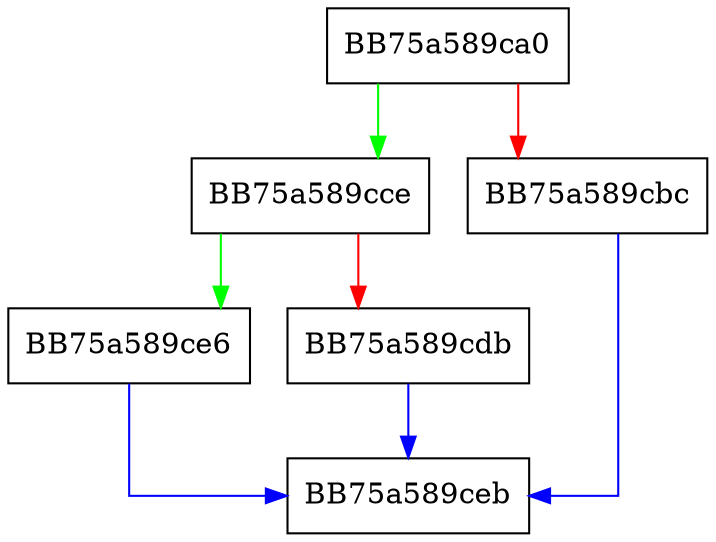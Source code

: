 digraph sync_process_push {
  node [shape="box"];
  graph [splines=ortho];
  BB75a589ca0 -> BB75a589cce [color="green"];
  BB75a589ca0 -> BB75a589cbc [color="red"];
  BB75a589cbc -> BB75a589ceb [color="blue"];
  BB75a589cce -> BB75a589ce6 [color="green"];
  BB75a589cce -> BB75a589cdb [color="red"];
  BB75a589cdb -> BB75a589ceb [color="blue"];
  BB75a589ce6 -> BB75a589ceb [color="blue"];
}